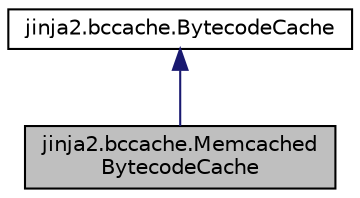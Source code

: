 digraph "jinja2.bccache.MemcachedBytecodeCache"
{
 // LATEX_PDF_SIZE
  edge [fontname="Helvetica",fontsize="10",labelfontname="Helvetica",labelfontsize="10"];
  node [fontname="Helvetica",fontsize="10",shape=record];
  Node1 [label="jinja2.bccache.Memcached\lBytecodeCache",height=0.2,width=0.4,color="black", fillcolor="grey75", style="filled", fontcolor="black",tooltip=" "];
  Node2 -> Node1 [dir="back",color="midnightblue",fontsize="10",style="solid"];
  Node2 [label="jinja2.bccache.BytecodeCache",height=0.2,width=0.4,color="black", fillcolor="white", style="filled",URL="$classjinja2_1_1bccache_1_1BytecodeCache.html",tooltip=" "];
}
